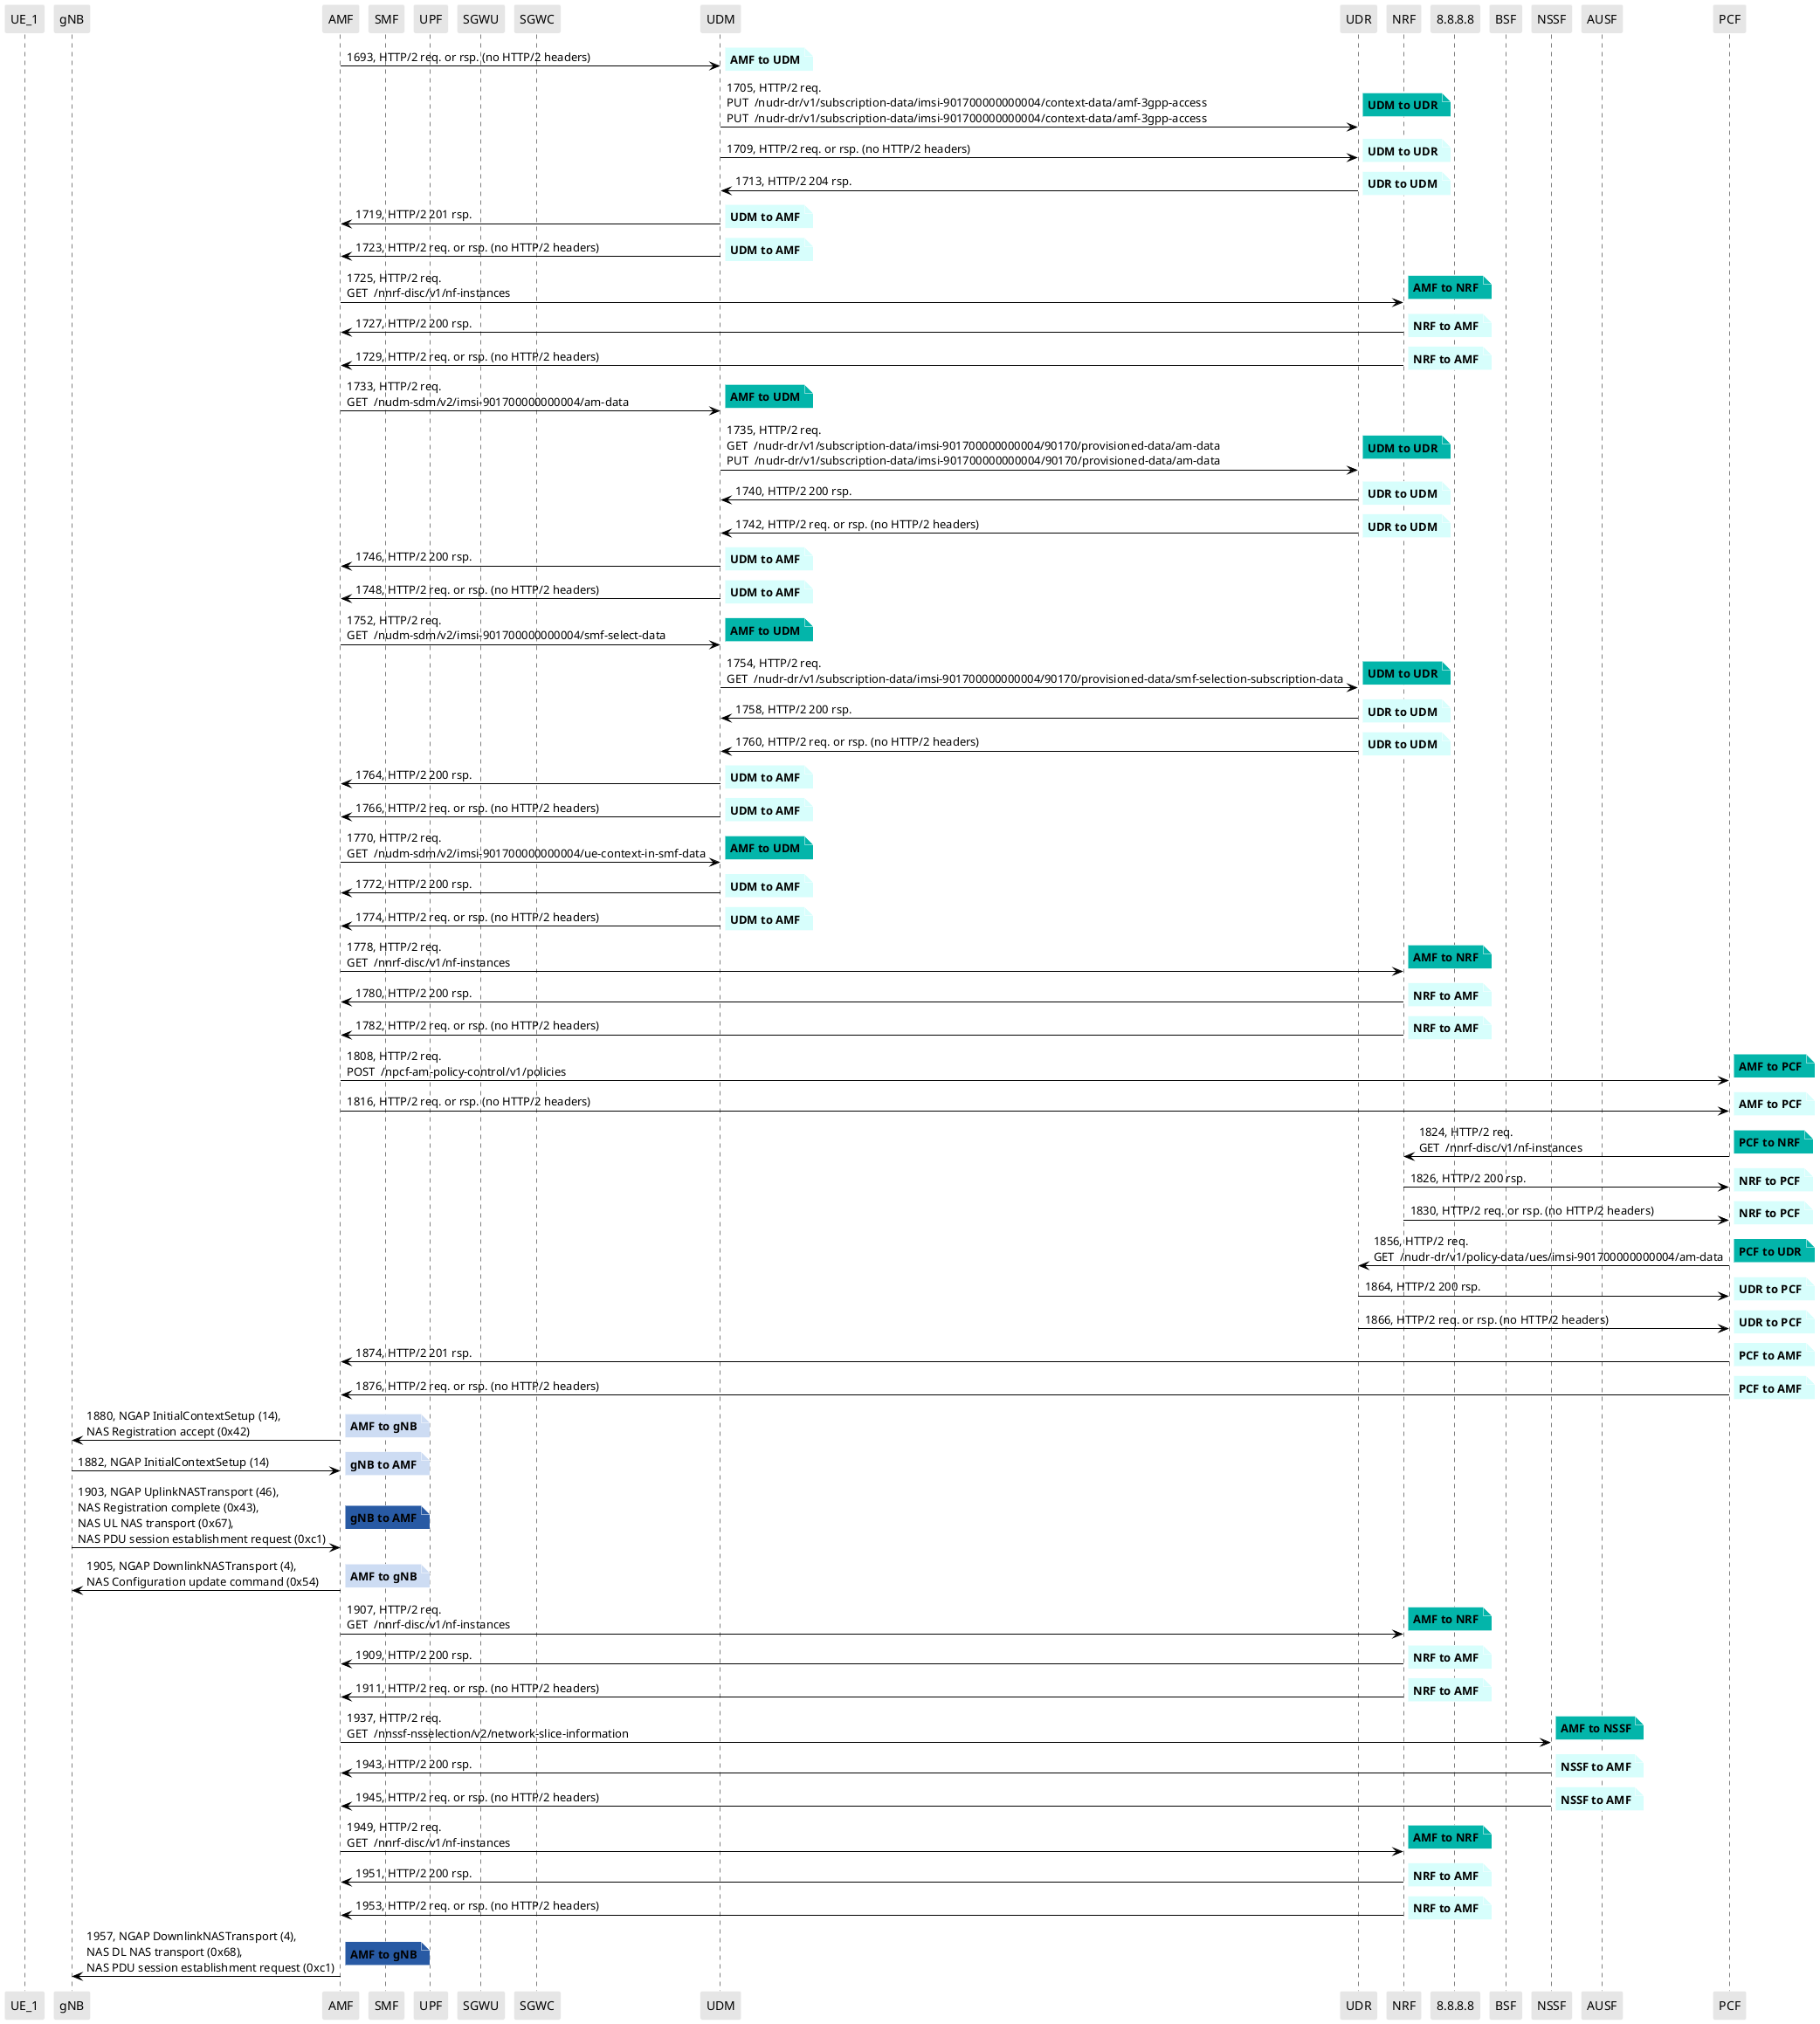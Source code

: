 @startuml
skinparam shadowing false
skinparam NoteBorderColor white
skinparam sequence {
    ArrowColor black
    LifeLineBorderColor black
    LifeLineBackgroundColor black
    ParticipantBorderColor white
    ParticipantBackgroundColor #e6e6e6
}
participant "UE_1"
participant "gNB"
participant "AMF"
participant "SMF"
participant "UPF"
participant "SGWU"
participant "SGWC"
participant "UDM"
participant "UDR"
participant "NRF"
participant "8.8.8.8"
participant "BSF"
participant "NSSF"
participant "AUSF"
participant "PCF"


"AMF" -> "UDM": 1693, HTTP/2 req. or rsp. (no HTTP/2 headers)

note right #D7FEFC
**AMF to UDM**
end note

"UDM" -> "UDR": 1705, HTTP/2 req.\nPUT  /nudr-dr/v1/subscription-data/imsi-901700000000004/context-data/amf-3gpp-access\nPUT  /nudr-dr/v1/subscription-data/imsi-901700000000004/context-data/amf-3gpp-access

note right #03B5AA
**UDM to UDR**
end note

"UDM" -> "UDR": 1709, HTTP/2 req. or rsp. (no HTTP/2 headers)

note right #D7FEFC
**UDM to UDR**
end note

"UDR" -> "UDM": 1713, HTTP/2 204 rsp.

note right #D7FEFC
**UDR to UDM**
end note


"UDM" -> "AMF": 1719, HTTP/2 201 rsp.

note right #D7FEFC
**UDM to AMF**
end note

"UDM" -> "AMF": 1723, HTTP/2 req. or rsp. (no HTTP/2 headers)

note right #D7FEFC
**UDM to AMF**
end note

"AMF" -> "NRF": 1725, HTTP/2 req.\nGET  /nnrf-disc/v1/nf-instances

note right #03B5AA
**AMF to NRF**
end note

"NRF" -> "AMF": 1727, HTTP/2 200 rsp.

note right #D7FEFC
**NRF to AMF**
end note


"NRF" -> "AMF": 1729, HTTP/2 req. or rsp. (no HTTP/2 headers)

note right #D7FEFC
**NRF to AMF**
end note

"AMF" -> "UDM": 1733, HTTP/2 req.\nGET  /nudm-sdm/v2/imsi-901700000000004/am-data

note right #03B5AA
**AMF to UDM**
end note

"UDM" -> "UDR": 1735, HTTP/2 req.\nGET  /nudr-dr/v1/subscription-data/imsi-901700000000004/90170/provisioned-data/am-data\nPUT  /nudr-dr/v1/subscription-data/imsi-901700000000004/90170/provisioned-data/am-data

note right #03B5AA
**UDM to UDR**
end note

"UDR" -> "UDM": 1740, HTTP/2 200 rsp.

note right #D7FEFC
**UDR to UDM**
end note

"UDR" -> "UDM": 1742, HTTP/2 req. or rsp. (no HTTP/2 headers)

note right #D7FEFC
**UDR to UDM**
end note

"UDM" -> "AMF": 1746, HTTP/2 200 rsp.

note right #D7FEFC
**UDM to AMF**
end note

"UDM" -> "AMF": 1748, HTTP/2 req. or rsp. (no HTTP/2 headers)

note right #D7FEFC
**UDM to AMF**
end note

"AMF" -> "UDM": 1752, HTTP/2 req.\nGET  /nudm-sdm/v2/imsi-901700000000004/smf-select-data

note right #03B5AA
**AMF to UDM**
end note


"UDM" -> "UDR": 1754, HTTP/2 req.\nGET  /nudr-dr/v1/subscription-data/imsi-901700000000004/90170/provisioned-data/smf-selection-subscription-data

note right #03B5AA
**UDM to UDR**
end note


"UDR" -> "UDM": 1758, HTTP/2 200 rsp.

note right #D7FEFC
**UDR to UDM**
end note

"UDR" -> "UDM": 1760, HTTP/2 req. or rsp. (no HTTP/2 headers)

note right #D7FEFC
**UDR to UDM**
end note

"UDM" -> "AMF": 1764, HTTP/2 200 rsp.

note right #D7FEFC
**UDM to AMF**
end note

"UDM" -> "AMF": 1766, HTTP/2 req. or rsp. (no HTTP/2 headers)

note right #D7FEFC
**UDM to AMF**
end note


"AMF" -> "UDM": 1770, HTTP/2 req.\nGET  /nudm-sdm/v2/imsi-901700000000004/ue-context-in-smf-data

note right #03B5AA
**AMF to UDM**
end note

"UDM" -> "AMF": 1772, HTTP/2 200 rsp.

note right #D7FEFC
**UDM to AMF**
end note

"UDM" -> "AMF": 1774, HTTP/2 req. or rsp. (no HTTP/2 headers)

note right #D7FEFC
**UDM to AMF**
end note

"AMF" -> "NRF": 1778, HTTP/2 req.\nGET  /nnrf-disc/v1/nf-instances

note right #03B5AA
**AMF to NRF**
end note

"NRF" -> "AMF": 1780, HTTP/2 200 rsp.

note right #D7FEFC
**NRF to AMF**
end note

"NRF" -> "AMF": 1782, HTTP/2 req. or rsp. (no HTTP/2 headers)

note right #D7FEFC
**NRF to AMF**
end note

"AMF" -> "PCF": 1808, HTTP/2 req.\nPOST  /npcf-am-policy-control/v1/policies

note right #03B5AA
**AMF to PCF**
end note

"AMF" -> "PCF": 1816, HTTP/2 req. or rsp. (no HTTP/2 headers)

note right #D7FEFC
**AMF to PCF**
end note

"PCF" -> "NRF": 1824, HTTP/2 req.\nGET  /nnrf-disc/v1/nf-instances

note right #03B5AA
**PCF to NRF**
end note

"NRF" -> "PCF": 1826, HTTP/2 200 rsp.

note right #D7FEFC
**NRF to PCF**
end note

"NRF" -> "PCF": 1830, HTTP/2 req. or rsp. (no HTTP/2 headers)

note right #D7FEFC
**NRF to PCF**
end note

"PCF" -> "UDR": 1856, HTTP/2 req.\nGET  /nudr-dr/v1/policy-data/ues/imsi-901700000000004/am-data

note right #03B5AA
**PCF to UDR**
end note

"UDR" -> "PCF": 1864, HTTP/2 200 rsp.

note right #D7FEFC
**UDR to PCF**
end note

"UDR" -> "PCF": 1866, HTTP/2 req. or rsp. (no HTTP/2 headers)

note right #D7FEFC
**UDR to PCF**
end note

"PCF" -> "AMF": 1874, HTTP/2 201 rsp.

note right #D7FEFC
**PCF to AMF**
end note

"PCF" -> "AMF": 1876, HTTP/2 req. or rsp. (no HTTP/2 headers)

note right #D7FEFC
**PCF to AMF**
end note

"AMF" -> "gNB": 1880, NGAP InitialContextSetup (14),\nNAS Registration accept (0x42)

note right #CDDCF3
**AMF to gNB**
end note

"gNB" -> "AMF": 1882, NGAP InitialContextSetup (14)

note right #CDDCF3
**gNB to AMF**
end note

"gNB" -> "AMF": 1903, NGAP UplinkNASTransport (46),\nNAS Registration complete (0x43),\nNAS UL NAS transport (0x67),\nNAS PDU session establishment request (0xc1)

note right #285AA4
**gNB to AMF**
end note

"AMF" -> "gNB": 1905, NGAP DownlinkNASTransport (4),\nNAS Configuration update command (0x54)

note right #CDDCF3
**AMF to gNB**
end note

"AMF" -> "NRF": 1907, HTTP/2 req.\nGET  /nnrf-disc/v1/nf-instances

note right #03B5AA
**AMF to NRF**
end note

"NRF" -> "AMF": 1909, HTTP/2 200 rsp.

note right #D7FEFC
**NRF to AMF**
end note


"NRF" -> "AMF": 1911, HTTP/2 req. or rsp. (no HTTP/2 headers)

note right #D7FEFC
**NRF to AMF**
end note


"AMF" -> "NSSF": 1937, HTTP/2 req.\nGET  /nnssf-nsselection/v2/network-slice-information

note right #03B5AA
**AMF to NSSF**
end note


"NSSF" -> "AMF": 1943, HTTP/2 200 rsp.

note right #D7FEFC
**NSSF to AMF**
end note


"NSSF" -> "AMF": 1945, HTTP/2 req. or rsp. (no HTTP/2 headers)

note right #D7FEFC
**NSSF to AMF**
end note


"AMF" -> "NRF": 1949, HTTP/2 req.\nGET  /nnrf-disc/v1/nf-instances

note right #03B5AA
**AMF to NRF**
end note


"NRF" -> "AMF": 1951, HTTP/2 200 rsp.

note right #D7FEFC
**NRF to AMF**
end note

"NRF" -> "AMF": 1953, HTTP/2 req. or rsp. (no HTTP/2 headers)

note right #D7FEFC
**NRF to AMF**
end note


"AMF" -> "gNB": 1957, NGAP DownlinkNASTransport (4),\nNAS DL NAS transport (0x68),\nNAS PDU session establishment request (0xc1)

note right #285AA4
**AMF to gNB**
end note


@enduml
